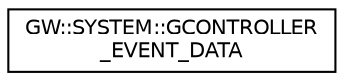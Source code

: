 digraph "Graphical Class Hierarchy"
{
 // LATEX_PDF_SIZE
  edge [fontname="Helvetica",fontsize="10",labelfontname="Helvetica",labelfontsize="10"];
  node [fontname="Helvetica",fontsize="10",shape=record];
  rankdir="LR";
  Node0 [label="GW::SYSTEM::GCONTROLLER\l_EVENT_DATA",height=0.2,width=0.4,color="black", fillcolor="white", style="filled",URL="$structGW_1_1SYSTEM_1_1GCONTROLLER__EVENT__DATA.html",tooltip="Ensure identical binary padding for structures on all platforms."];
}
